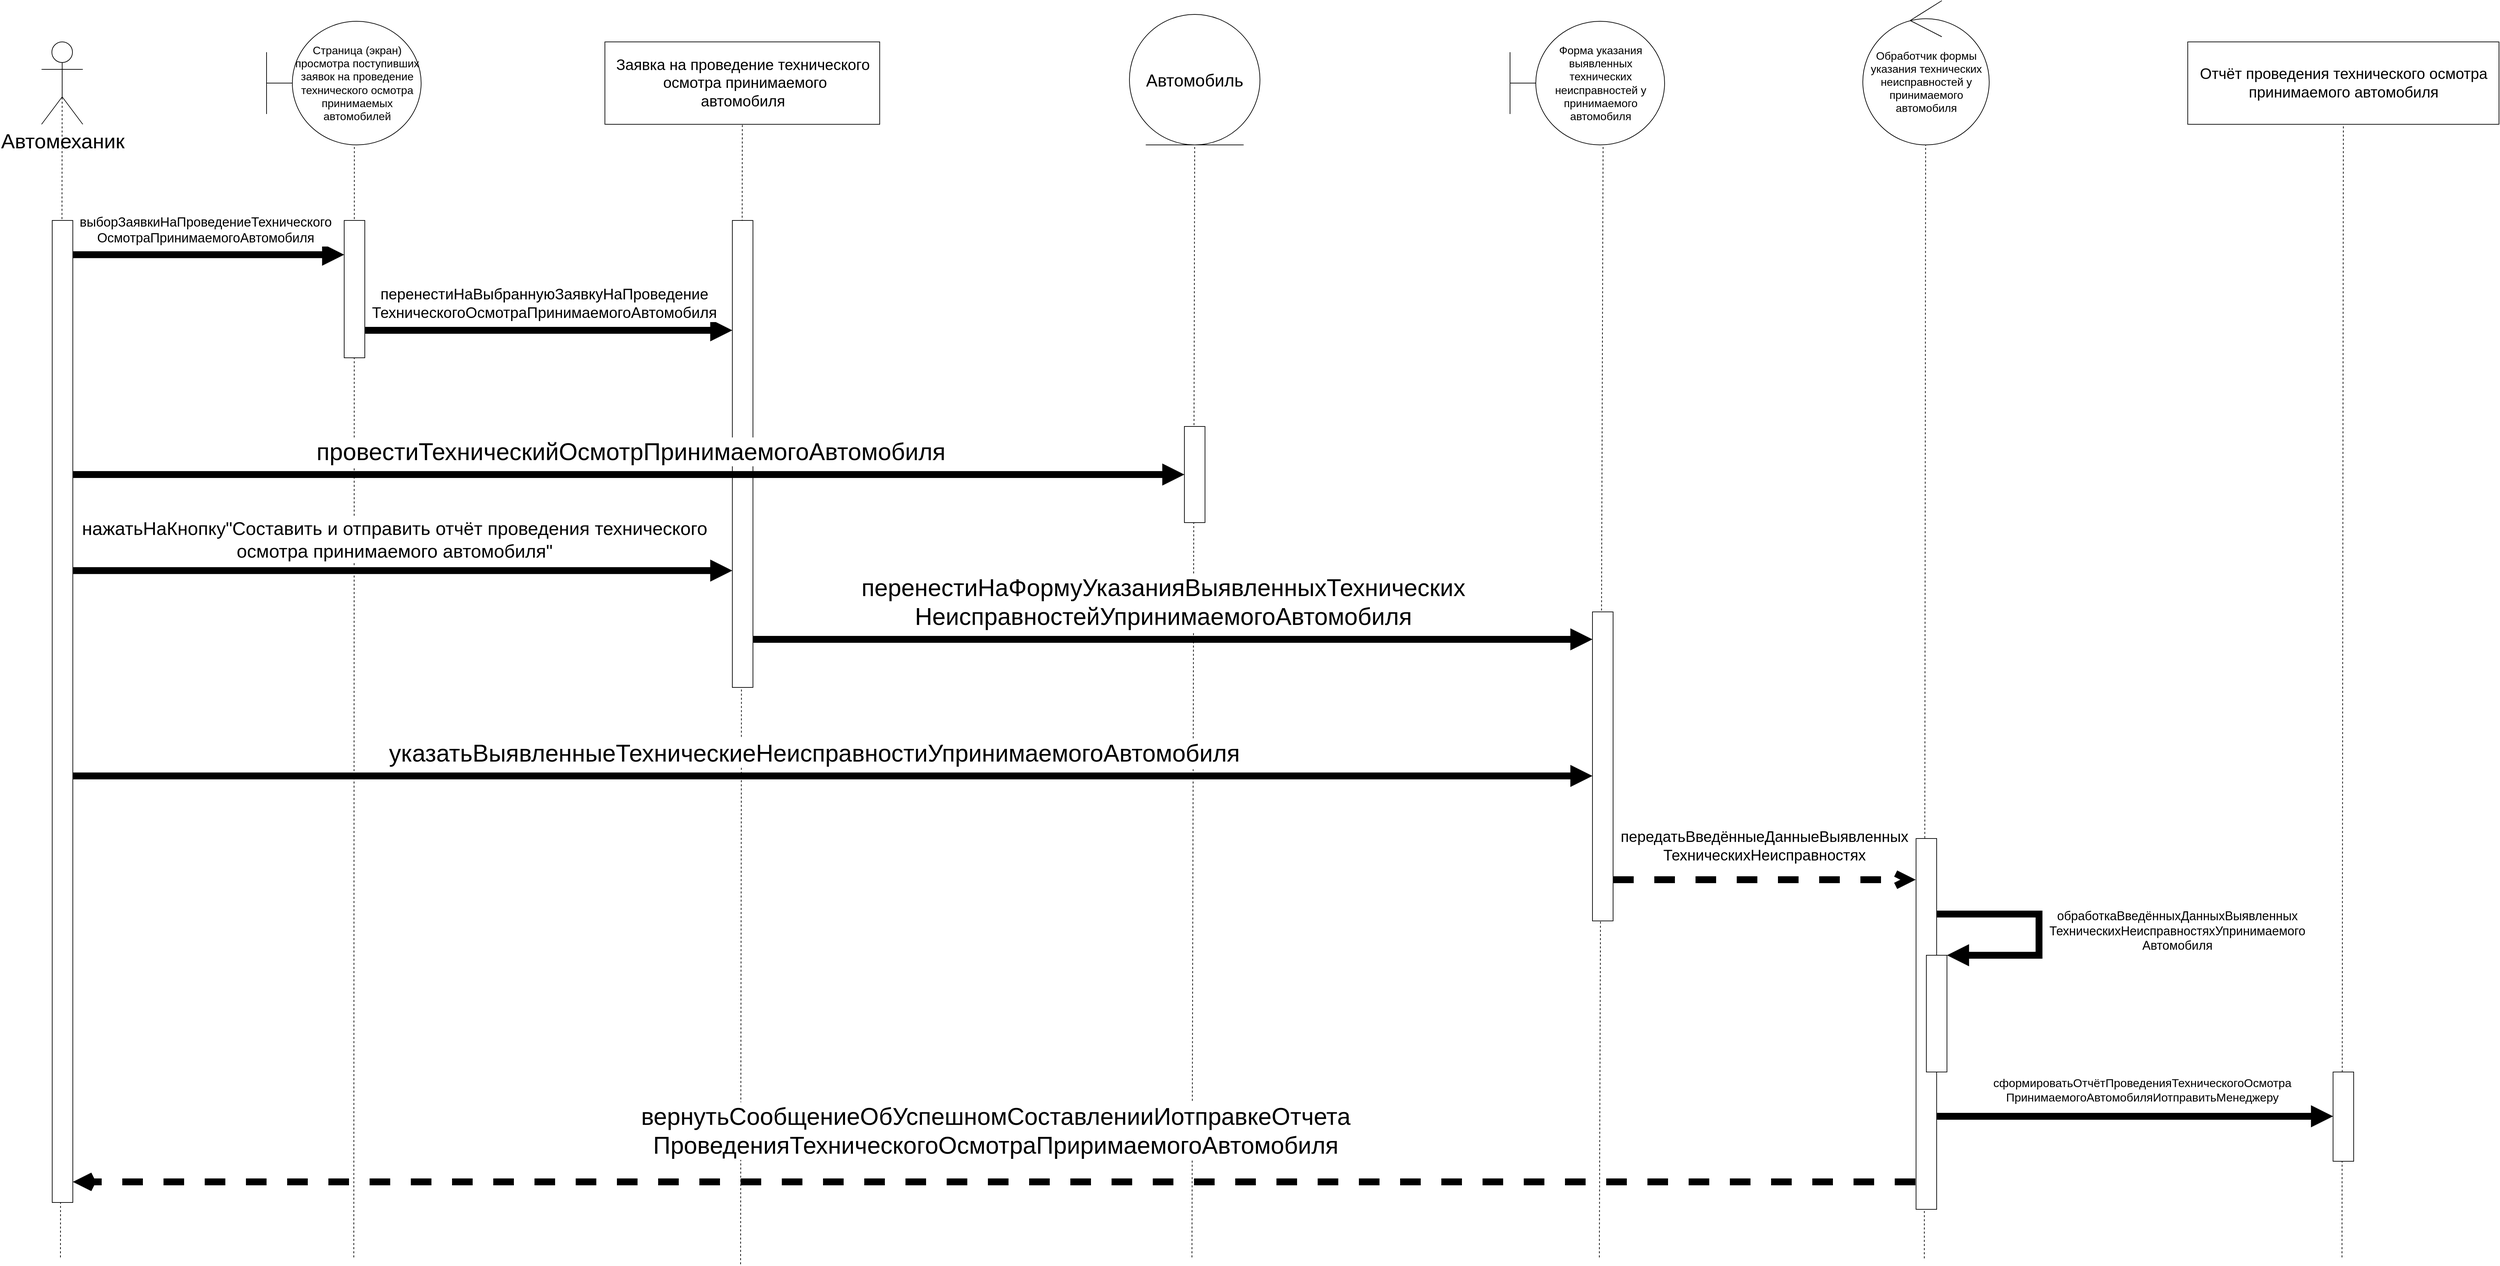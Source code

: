 <mxfile version="11.3.0" type="device" pages="1"><diagram id="Fml2z8_wy30m6I4JCdQg" name="Страница 1"><mxGraphModel dx="3472" dy="3209" grid="1" gridSize="10" guides="1" tooltips="1" connect="1" arrows="1" fold="1" page="1" pageScale="1" pageWidth="827" pageHeight="1169" math="0" shadow="0"><root><mxCell id="0"/><mxCell id="1" parent="0"/><mxCell id="NZuX3HrzQcDuXZdA2bVw-1" value="&lt;font style=&quot;font-size: 30px&quot;&gt;Автомеханик&lt;/font&gt;" style="shape=umlActor;verticalLabelPosition=bottom;labelBackgroundColor=#ffffff;verticalAlign=top;html=1;" vertex="1" parent="1"><mxGeometry x="62.5" y="30" width="60" height="120" as="geometry"/></mxCell><mxCell id="NZuX3HrzQcDuXZdA2bVw-6" value="&lt;font style=&quot;font-size: 16px&quot;&gt;Страница (экран) просмотра поступивших заявок на проведение технического осмотра принимаемых автомобилей&lt;/font&gt;" style="shape=umlBoundary;whiteSpace=wrap;html=1;" vertex="1" parent="1"><mxGeometry x="390" width="225" height="180" as="geometry"/></mxCell><mxCell id="NZuX3HrzQcDuXZdA2bVw-8" value="&lt;font style=&quot;font-size: 22px&quot;&gt;Заявка на проведение технического&lt;br&gt;&amp;nbsp;осмотра принимаемого &lt;br&gt;автомобиля&lt;/font&gt;" style="html=1;" vertex="1" parent="1"><mxGeometry x="882.5" y="30" width="400" height="120" as="geometry"/></mxCell><mxCell id="NZuX3HrzQcDuXZdA2bVw-9" value="&lt;font style=&quot;font-size: 16px&quot;&gt;Обработчик формы указания технических неисправностей у принимаемого автомобиля&lt;/font&gt;" style="ellipse;shape=umlControl;whiteSpace=wrap;html=1;" vertex="1" parent="1"><mxGeometry x="2713.5" y="-30" width="184" height="210" as="geometry"/></mxCell><mxCell id="NZuX3HrzQcDuXZdA2bVw-10" value="&lt;span style=&quot;font-size: 16px&quot;&gt;Форма указания выявленных технических неисправностей у принимаемого автомобиля&lt;/span&gt;" style="shape=umlBoundary;whiteSpace=wrap;html=1;" vertex="1" parent="1"><mxGeometry x="2200" width="225" height="180" as="geometry"/></mxCell><mxCell id="NZuX3HrzQcDuXZdA2bVw-11" value="&lt;span style=&quot;font-size: 22px&quot;&gt;Отчёт проведения технического осмотра &lt;br&gt;принимаемого автомобиля&lt;/span&gt;" style="html=1;" vertex="1" parent="1"><mxGeometry x="3186.5" y="30" width="453" height="120" as="geometry"/></mxCell><mxCell id="NZuX3HrzQcDuXZdA2bVw-12" value="&lt;font style=&quot;font-size: 25px&quot;&gt;Автомобиль&lt;/font&gt;" style="ellipse;shape=umlEntity;whiteSpace=wrap;html=1;" vertex="1" parent="1"><mxGeometry x="1646" y="-10" width="190" height="190" as="geometry"/></mxCell><mxCell id="NZuX3HrzQcDuXZdA2bVw-13" value="" style="endArrow=none;dashed=1;html=1;entryX=0.5;entryY=0.5;entryDx=0;entryDy=0;entryPerimeter=0;" edge="1" parent="1" target="NZuX3HrzQcDuXZdA2bVw-1"><mxGeometry width="50" height="50" relative="1" as="geometry"><mxPoint x="90" y="1800" as="sourcePoint"/><mxPoint x="60" y="430" as="targetPoint"/></mxGeometry></mxCell><mxCell id="NZuX3HrzQcDuXZdA2bVw-14" value="" style="endArrow=none;dashed=1;html=1;entryX=0.568;entryY=1.002;entryDx=0;entryDy=0;entryPerimeter=0;" edge="1" parent="1" target="NZuX3HrzQcDuXZdA2bVw-6"><mxGeometry width="50" height="50" relative="1" as="geometry"><mxPoint x="517" y="1800" as="sourcePoint"/><mxPoint x="550" y="300" as="targetPoint"/></mxGeometry></mxCell><mxCell id="NZuX3HrzQcDuXZdA2bVw-15" value="" style="endArrow=none;dashed=1;html=1;entryX=0.5;entryY=1;entryDx=0;entryDy=0;" edge="1" parent="1" target="NZuX3HrzQcDuXZdA2bVw-8"><mxGeometry width="50" height="50" relative="1" as="geometry"><mxPoint x="1080" y="1810" as="sourcePoint"/><mxPoint x="1070" y="240" as="targetPoint"/></mxGeometry></mxCell><mxCell id="NZuX3HrzQcDuXZdA2bVw-16" value="" style="endArrow=none;dashed=1;html=1;entryX=0.5;entryY=1;entryDx=0;entryDy=0;" edge="1" parent="1" target="NZuX3HrzQcDuXZdA2bVw-12"><mxGeometry width="50" height="50" relative="1" as="geometry"><mxPoint x="1737" y="1800" as="sourcePoint"/><mxPoint x="1680" y="360" as="targetPoint"/></mxGeometry></mxCell><mxCell id="NZuX3HrzQcDuXZdA2bVw-17" value="" style="endArrow=none;dashed=1;html=1;entryX=0.602;entryY=1.015;entryDx=0;entryDy=0;entryPerimeter=0;" edge="1" parent="1" target="NZuX3HrzQcDuXZdA2bVw-10"><mxGeometry width="50" height="50" relative="1" as="geometry"><mxPoint x="2330" y="1800" as="sourcePoint"/><mxPoint x="2330" y="280" as="targetPoint"/></mxGeometry></mxCell><mxCell id="NZuX3HrzQcDuXZdA2bVw-18" value="" style="endArrow=none;dashed=1;html=1;entryX=0.497;entryY=1.002;entryDx=0;entryDy=0;entryPerimeter=0;" edge="1" parent="1" target="NZuX3HrzQcDuXZdA2bVw-9"><mxGeometry width="50" height="50" relative="1" as="geometry"><mxPoint x="2803" y="1801.429" as="sourcePoint"/><mxPoint x="2760" y="290" as="targetPoint"/></mxGeometry></mxCell><mxCell id="NZuX3HrzQcDuXZdA2bVw-19" value="" style="endArrow=none;dashed=1;html=1;entryX=0.5;entryY=1;entryDx=0;entryDy=0;" edge="1" parent="1" target="NZuX3HrzQcDuXZdA2bVw-11"><mxGeometry width="50" height="50" relative="1" as="geometry"><mxPoint x="3411" y="1800" as="sourcePoint"/><mxPoint x="3410" y="270" as="targetPoint"/></mxGeometry></mxCell><mxCell id="NZuX3HrzQcDuXZdA2bVw-20" value="" style="html=1;points=[];perimeter=orthogonalPerimeter;" vertex="1" parent="1"><mxGeometry x="78" y="290" width="30" height="1430" as="geometry"/></mxCell><mxCell id="NZuX3HrzQcDuXZdA2bVw-21" value="" style="html=1;points=[];perimeter=orthogonalPerimeter;" vertex="1" parent="1"><mxGeometry x="503" y="290" width="30" height="200" as="geometry"/></mxCell><mxCell id="NZuX3HrzQcDuXZdA2bVw-22" value="" style="html=1;points=[];perimeter=orthogonalPerimeter;" vertex="1" parent="1"><mxGeometry x="1068" y="290" width="30" height="680" as="geometry"/></mxCell><mxCell id="NZuX3HrzQcDuXZdA2bVw-23" value="" style="html=1;points=[];perimeter=orthogonalPerimeter;" vertex="1" parent="1"><mxGeometry x="1726" y="590" width="30" height="140" as="geometry"/></mxCell><mxCell id="NZuX3HrzQcDuXZdA2bVw-24" value="" style="html=1;points=[];perimeter=orthogonalPerimeter;" vertex="1" parent="1"><mxGeometry x="2320" y="860" width="30" height="450" as="geometry"/></mxCell><mxCell id="NZuX3HrzQcDuXZdA2bVw-25" value="" style="html=1;points=[];perimeter=orthogonalPerimeter;" vertex="1" parent="1"><mxGeometry x="2791" y="1190" width="30" height="540" as="geometry"/></mxCell><mxCell id="NZuX3HrzQcDuXZdA2bVw-26" value="" style="html=1;points=[];perimeter=orthogonalPerimeter;" vertex="1" parent="1"><mxGeometry x="3398" y="1530" width="30" height="130" as="geometry"/></mxCell><mxCell id="NZuX3HrzQcDuXZdA2bVw-27" value="&lt;font style=&quot;font-size: 19px&quot;&gt;выборЗаявкиНаПроведениеТехнического&lt;br&gt;ОсмотраПринимаемогоАвтомобиля&lt;/font&gt;" style="html=1;verticalAlign=bottom;endArrow=block;exitX=0.988;exitY=0.235;exitDx=0;exitDy=0;exitPerimeter=0;strokeWidth=10;" edge="1" parent="1"><mxGeometry x="-0.024" y="11" width="80" relative="1" as="geometry"><mxPoint x="107.64" y="339.9" as="sourcePoint"/><mxPoint x="503" y="339.9" as="targetPoint"/><mxPoint y="1" as="offset"/></mxGeometry></mxCell><mxCell id="NZuX3HrzQcDuXZdA2bVw-28" value="&lt;span style=&quot;font-size: 22px&quot;&gt;перенестиНаВыбраннуюЗаявкуНаПроведение&lt;br&gt;ТехническогоОсмотраПринимаемогоАвтомобиля&lt;/span&gt;" style="html=1;verticalAlign=bottom;endArrow=block;exitX=0.988;exitY=0.235;exitDx=0;exitDy=0;exitPerimeter=0;strokeWidth=10;" edge="1" parent="1" target="NZuX3HrzQcDuXZdA2bVw-22"><mxGeometry x="-0.024" y="11" width="80" relative="1" as="geometry"><mxPoint x="532.64" y="450" as="sourcePoint"/><mxPoint x="928" y="450" as="targetPoint"/><mxPoint y="1" as="offset"/></mxGeometry></mxCell><mxCell id="NZuX3HrzQcDuXZdA2bVw-29" value="&lt;font style=&quot;font-size: 35px&quot;&gt;провестиТехническийОсмотрПринимаемогоАвтомобиля&lt;/font&gt;" style="html=1;verticalAlign=bottom;endArrow=block;strokeWidth=10;" edge="1" parent="1"><mxGeometry x="0.004" y="10" width="80" relative="1" as="geometry"><mxPoint x="108" y="660" as="sourcePoint"/><mxPoint x="1726" y="660" as="targetPoint"/><mxPoint as="offset"/></mxGeometry></mxCell><mxCell id="NZuX3HrzQcDuXZdA2bVw-30" value="&lt;span style=&quot;font-size: 27px&quot;&gt;нажатьНаКнопку&quot;Составить и отправить отчёт проведения технического &lt;br&gt;осмотра принимаемого автомобиля&quot;&lt;/span&gt;" style="html=1;verticalAlign=bottom;endArrow=block;exitX=0.988;exitY=0.235;exitDx=0;exitDy=0;exitPerimeter=0;strokeWidth=10;" edge="1" parent="1" target="NZuX3HrzQcDuXZdA2bVw-22"><mxGeometry x="-0.024" y="11" width="80" relative="1" as="geometry"><mxPoint x="107.64" y="799.9" as="sourcePoint"/><mxPoint x="503" y="799.9" as="targetPoint"/><mxPoint y="1" as="offset"/></mxGeometry></mxCell><mxCell id="NZuX3HrzQcDuXZdA2bVw-31" value="&lt;font style=&quot;font-size: 35px&quot;&gt;перенестиНаФормуУказанияВыявленныхТехнических&lt;br&gt;НеисправностейУпринимаемогоАвтомобиля&lt;/font&gt;" style="html=1;verticalAlign=bottom;endArrow=block;exitX=0.988;exitY=0.235;exitDx=0;exitDy=0;exitPerimeter=0;strokeWidth=10;" edge="1" parent="1" target="NZuX3HrzQcDuXZdA2bVw-24"><mxGeometry x="-0.024" y="11" width="80" relative="1" as="geometry"><mxPoint x="1098.14" y="900" as="sourcePoint"/><mxPoint x="1633.5" y="900" as="targetPoint"/><mxPoint y="1" as="offset"/></mxGeometry></mxCell><mxCell id="NZuX3HrzQcDuXZdA2bVw-32" value="&lt;font style=&quot;font-size: 35px&quot;&gt;указатьВыявленныеТехническиеНеисправностиУпринимаемогоАвтомобиля&lt;/font&gt;" style="html=1;verticalAlign=bottom;endArrow=block;exitX=0.988;exitY=0.235;exitDx=0;exitDy=0;exitPerimeter=0;strokeWidth=10;" edge="1" parent="1" target="NZuX3HrzQcDuXZdA2bVw-24"><mxGeometry x="-0.024" y="11" width="80" relative="1" as="geometry"><mxPoint x="107.64" y="1098.9" as="sourcePoint"/><mxPoint x="1068" y="1098.9" as="targetPoint"/><mxPoint y="1" as="offset"/></mxGeometry></mxCell><mxCell id="NZuX3HrzQcDuXZdA2bVw-33" value="&lt;font style=&quot;font-size: 22px&quot;&gt;передатьВведённыеДанныеВыявленных&lt;br&gt;ТехническихНеисправностях&lt;/font&gt;" style="html=1;verticalAlign=bottom;endArrow=open;dashed=1;endSize=8;strokeWidth=10;" edge="1" parent="1"><mxGeometry x="-0.001" y="20" relative="1" as="geometry"><mxPoint x="2350" y="1250" as="sourcePoint"/><mxPoint x="2790.5" y="1250" as="targetPoint"/><mxPoint as="offset"/></mxGeometry></mxCell><mxCell id="NZuX3HrzQcDuXZdA2bVw-34" value="" style="html=1;points=[];perimeter=orthogonalPerimeter;" vertex="1" parent="1"><mxGeometry x="2806" y="1360" width="30" height="170" as="geometry"/></mxCell><mxCell id="NZuX3HrzQcDuXZdA2bVw-35" value="&lt;font style=&quot;font-size: 18px&quot;&gt;обработкаВведённыхДанныхВыявленных&lt;br&gt;ТехническихНеисправностяхУпринимаемого&lt;br&gt;Автомобиля&lt;/font&gt;" style="edgeStyle=orthogonalEdgeStyle;html=1;align=center;spacingLeft=2;endArrow=block;rounded=0;entryX=1;entryY=0;strokeWidth=10;" edge="1" target="NZuX3HrzQcDuXZdA2bVw-34" parent="1"><mxGeometry x="0.016" y="200" relative="1" as="geometry"><mxPoint x="2821" y="1300" as="sourcePoint"/><Array as="points"><mxPoint x="2970" y="1300"/><mxPoint x="2970" y="1360"/></Array><mxPoint as="offset"/></mxGeometry></mxCell><mxCell id="NZuX3HrzQcDuXZdA2bVw-36" value="&lt;font style=&quot;font-size: 17px&quot;&gt;сформироватьОтчётПроведенияТехническогоОсмотра&lt;br&gt;ПринимаемогоАвтомобиляИотправитьМенеджеру&lt;/font&gt;" style="html=1;verticalAlign=bottom;endArrow=block;strokeWidth=10;" edge="1" parent="1"><mxGeometry x="0.036" y="15" width="80" relative="1" as="geometry"><mxPoint x="2821" y="1594.5" as="sourcePoint"/><mxPoint x="3398" y="1594.5" as="targetPoint"/><mxPoint as="offset"/></mxGeometry></mxCell><mxCell id="NZuX3HrzQcDuXZdA2bVw-37" value="&lt;font style=&quot;font-size: 35px&quot;&gt;вернутьСообщениеОбУспешномСоставленииИотправкеОтчета&lt;br&gt;ПроведенияТехническогоОсмотраПриримаемогоАвтомобиля&lt;/font&gt;" style="html=1;verticalAlign=bottom;endArrow=open;dashed=1;endSize=8;strokeWidth=10;" edge="1" parent="1" target="NZuX3HrzQcDuXZdA2bVw-20"><mxGeometry x="-0.001" y="-30" relative="1" as="geometry"><mxPoint x="2790" y="1690" as="sourcePoint"/><mxPoint x="1980" y="1720" as="targetPoint"/><mxPoint as="offset"/></mxGeometry></mxCell></root></mxGraphModel></diagram></mxfile>